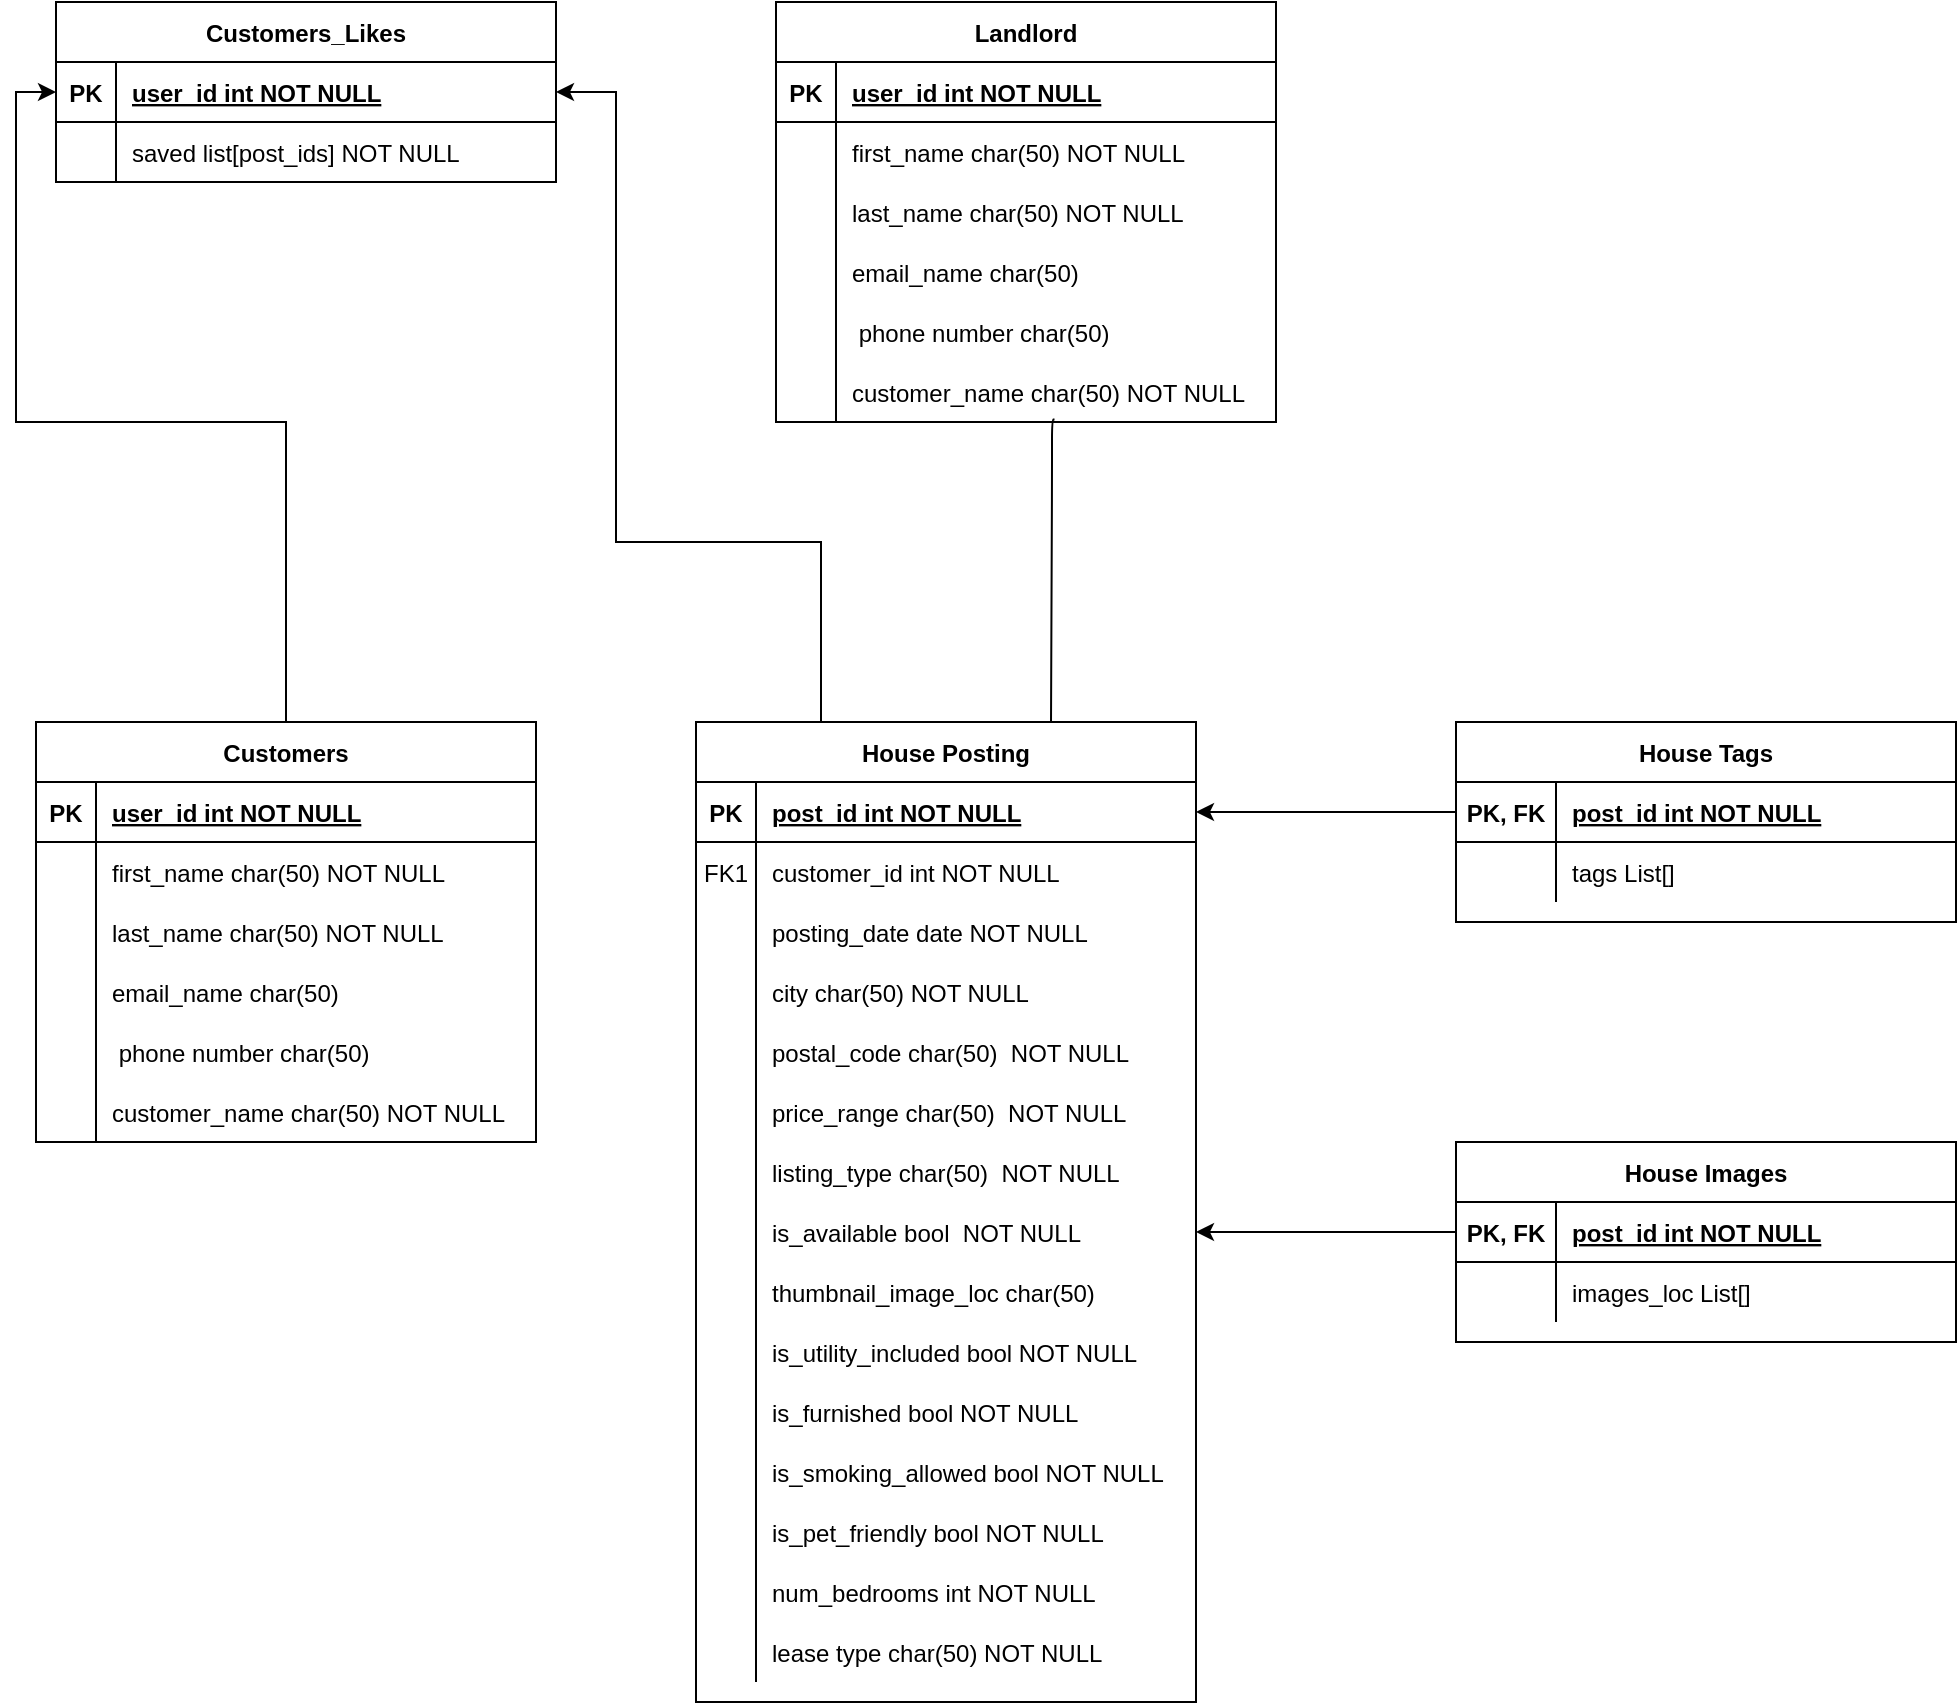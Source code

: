 <mxfile>
    <diagram name="Page-1" id="91Y762dhvRGXg6q_JU9T">
        <mxGraphModel dx="746" dy="1692" grid="1" gridSize="10" guides="1" tooltips="1" connect="1" arrows="1" fold="1" page="1" pageScale="1" pageWidth="850" pageHeight="1100" math="0" shadow="0">
            <root>
                <mxCell id="0"/>
                <mxCell id="1" parent="0"/>
                <mxCell id="30xt69puY0wJBFLztkAA-1" value="" style="endArrow=none;startArrow=none;endFill=0;startFill=0;exitX=0.557;exitY=0.96;exitDx=0;exitDy=0;exitPerimeter=0;entryX=0.71;entryY=0.003;entryDx=0;entryDy=0;entryPerimeter=0;edgeStyle=orthogonalEdgeStyle;" parent="1" source="30xt69puY0wJBFLztkAA-85" target="30xt69puY0wJBFLztkAA-3" edge="1">
                    <mxGeometry width="100" height="100" relative="1" as="geometry">
                        <mxPoint x="340" y="720" as="sourcePoint"/>
                        <mxPoint x="440" y="620" as="targetPoint"/>
                        <Array as="points">
                            <mxPoint x="628" y="-1"/>
                            <mxPoint x="628" y="60"/>
                        </Array>
                    </mxGeometry>
                </mxCell>
                <mxCell id="30xt69puY0wJBFLztkAA-2" style="edgeStyle=orthogonalEdgeStyle;rounded=0;orthogonalLoop=1;jettySize=auto;html=1;exitX=0.25;exitY=0;exitDx=0;exitDy=0;entryX=1;entryY=0.5;entryDx=0;entryDy=0;" parent="1" source="30xt69puY0wJBFLztkAA-3" target="30xt69puY0wJBFLztkAA-105" edge="1">
                    <mxGeometry relative="1" as="geometry">
                        <Array as="points">
                            <mxPoint x="513" y="30"/>
                            <mxPoint x="410" y="30"/>
                            <mxPoint x="410" y="-195"/>
                        </Array>
                    </mxGeometry>
                </mxCell>
                <mxCell id="30xt69puY0wJBFLztkAA-3" value="House Posting" style="shape=table;startSize=30;container=1;collapsible=1;childLayout=tableLayout;fixedRows=1;rowLines=0;fontStyle=1;align=center;resizeLast=1;" parent="1" vertex="1">
                    <mxGeometry x="450" y="120" width="250" height="490" as="geometry"/>
                </mxCell>
                <mxCell id="30xt69puY0wJBFLztkAA-4" value="" style="shape=partialRectangle;collapsible=0;dropTarget=0;pointerEvents=0;fillColor=none;points=[[0,0.5],[1,0.5]];portConstraint=eastwest;top=0;left=0;right=0;bottom=1;" parent="30xt69puY0wJBFLztkAA-3" vertex="1">
                    <mxGeometry y="30" width="250" height="30" as="geometry"/>
                </mxCell>
                <mxCell id="30xt69puY0wJBFLztkAA-5" value="PK" style="shape=partialRectangle;overflow=hidden;connectable=0;fillColor=none;top=0;left=0;bottom=0;right=0;fontStyle=1;" parent="30xt69puY0wJBFLztkAA-4" vertex="1">
                    <mxGeometry width="30" height="30" as="geometry">
                        <mxRectangle width="30" height="30" as="alternateBounds"/>
                    </mxGeometry>
                </mxCell>
                <mxCell id="30xt69puY0wJBFLztkAA-6" value="post_id int NOT NULL " style="shape=partialRectangle;overflow=hidden;connectable=0;fillColor=none;top=0;left=0;bottom=0;right=0;align=left;spacingLeft=6;fontStyle=5;" parent="30xt69puY0wJBFLztkAA-4" vertex="1">
                    <mxGeometry x="30" width="220" height="30" as="geometry">
                        <mxRectangle width="220" height="30" as="alternateBounds"/>
                    </mxGeometry>
                </mxCell>
                <mxCell id="30xt69puY0wJBFLztkAA-7" value="" style="shape=partialRectangle;collapsible=0;dropTarget=0;pointerEvents=0;fillColor=none;points=[[0,0.5],[1,0.5]];portConstraint=eastwest;top=0;left=0;right=0;bottom=0;" parent="30xt69puY0wJBFLztkAA-3" vertex="1">
                    <mxGeometry y="60" width="250" height="30" as="geometry"/>
                </mxCell>
                <mxCell id="30xt69puY0wJBFLztkAA-8" value="FK1" style="shape=partialRectangle;overflow=hidden;connectable=0;fillColor=none;top=0;left=0;bottom=0;right=0;" parent="30xt69puY0wJBFLztkAA-7" vertex="1">
                    <mxGeometry width="30" height="30" as="geometry">
                        <mxRectangle width="30" height="30" as="alternateBounds"/>
                    </mxGeometry>
                </mxCell>
                <mxCell id="30xt69puY0wJBFLztkAA-9" value="customer_id int NOT NULL" style="shape=partialRectangle;overflow=hidden;connectable=0;fillColor=none;top=0;left=0;bottom=0;right=0;align=left;spacingLeft=6;" parent="30xt69puY0wJBFLztkAA-7" vertex="1">
                    <mxGeometry x="30" width="220" height="30" as="geometry">
                        <mxRectangle width="220" height="30" as="alternateBounds"/>
                    </mxGeometry>
                </mxCell>
                <mxCell id="30xt69puY0wJBFLztkAA-10" value="" style="shape=partialRectangle;collapsible=0;dropTarget=0;pointerEvents=0;fillColor=none;points=[[0,0.5],[1,0.5]];portConstraint=eastwest;top=0;left=0;right=0;bottom=0;" parent="30xt69puY0wJBFLztkAA-3" vertex="1">
                    <mxGeometry y="90" width="250" height="30" as="geometry"/>
                </mxCell>
                <mxCell id="30xt69puY0wJBFLztkAA-11" value="" style="shape=partialRectangle;overflow=hidden;connectable=0;fillColor=none;top=0;left=0;bottom=0;right=0;" parent="30xt69puY0wJBFLztkAA-10" vertex="1">
                    <mxGeometry width="30" height="30" as="geometry">
                        <mxRectangle width="30" height="30" as="alternateBounds"/>
                    </mxGeometry>
                </mxCell>
                <mxCell id="30xt69puY0wJBFLztkAA-12" value="posting_date date NOT NULL" style="shape=partialRectangle;overflow=hidden;connectable=0;fillColor=none;top=0;left=0;bottom=0;right=0;align=left;spacingLeft=6;" parent="30xt69puY0wJBFLztkAA-10" vertex="1">
                    <mxGeometry x="30" width="220" height="30" as="geometry">
                        <mxRectangle width="220" height="30" as="alternateBounds"/>
                    </mxGeometry>
                </mxCell>
                <mxCell id="30xt69puY0wJBFLztkAA-13" value="" style="shape=partialRectangle;collapsible=0;dropTarget=0;pointerEvents=0;fillColor=none;points=[[0,0.5],[1,0.5]];portConstraint=eastwest;top=0;left=0;right=0;bottom=0;" parent="30xt69puY0wJBFLztkAA-3" vertex="1">
                    <mxGeometry y="120" width="250" height="30" as="geometry"/>
                </mxCell>
                <mxCell id="30xt69puY0wJBFLztkAA-14" value="" style="shape=partialRectangle;overflow=hidden;connectable=0;fillColor=none;top=0;left=0;bottom=0;right=0;" parent="30xt69puY0wJBFLztkAA-13" vertex="1">
                    <mxGeometry width="30" height="30" as="geometry">
                        <mxRectangle width="30" height="30" as="alternateBounds"/>
                    </mxGeometry>
                </mxCell>
                <mxCell id="30xt69puY0wJBFLztkAA-15" value="city char(50) NOT NULL" style="shape=partialRectangle;overflow=hidden;connectable=0;fillColor=none;top=0;left=0;bottom=0;right=0;align=left;spacingLeft=6;" parent="30xt69puY0wJBFLztkAA-13" vertex="1">
                    <mxGeometry x="30" width="220" height="30" as="geometry">
                        <mxRectangle width="220" height="30" as="alternateBounds"/>
                    </mxGeometry>
                </mxCell>
                <mxCell id="30xt69puY0wJBFLztkAA-16" value="" style="shape=partialRectangle;collapsible=0;dropTarget=0;pointerEvents=0;fillColor=none;points=[[0,0.5],[1,0.5]];portConstraint=eastwest;top=0;left=0;right=0;bottom=0;" parent="30xt69puY0wJBFLztkAA-3" vertex="1">
                    <mxGeometry y="150" width="250" height="30" as="geometry"/>
                </mxCell>
                <mxCell id="30xt69puY0wJBFLztkAA-17" value="" style="shape=partialRectangle;overflow=hidden;connectable=0;fillColor=none;top=0;left=0;bottom=0;right=0;" parent="30xt69puY0wJBFLztkAA-16" vertex="1">
                    <mxGeometry width="30" height="30" as="geometry">
                        <mxRectangle width="30" height="30" as="alternateBounds"/>
                    </mxGeometry>
                </mxCell>
                <mxCell id="30xt69puY0wJBFLztkAA-18" value="postal_code char(50)  NOT NULL" style="shape=partialRectangle;overflow=hidden;connectable=0;fillColor=none;top=0;left=0;bottom=0;right=0;align=left;spacingLeft=6;" parent="30xt69puY0wJBFLztkAA-16" vertex="1">
                    <mxGeometry x="30" width="220" height="30" as="geometry">
                        <mxRectangle width="220" height="30" as="alternateBounds"/>
                    </mxGeometry>
                </mxCell>
                <mxCell id="30xt69puY0wJBFLztkAA-19" value="" style="shape=partialRectangle;collapsible=0;dropTarget=0;pointerEvents=0;fillColor=none;points=[[0,0.5],[1,0.5]];portConstraint=eastwest;top=0;left=0;right=0;bottom=0;" parent="30xt69puY0wJBFLztkAA-3" vertex="1">
                    <mxGeometry y="180" width="250" height="30" as="geometry"/>
                </mxCell>
                <mxCell id="30xt69puY0wJBFLztkAA-20" value="" style="shape=partialRectangle;overflow=hidden;connectable=0;fillColor=none;top=0;left=0;bottom=0;right=0;" parent="30xt69puY0wJBFLztkAA-19" vertex="1">
                    <mxGeometry width="30" height="30" as="geometry">
                        <mxRectangle width="30" height="30" as="alternateBounds"/>
                    </mxGeometry>
                </mxCell>
                <mxCell id="30xt69puY0wJBFLztkAA-21" value="price_range char(50)  NOT NULL" style="shape=partialRectangle;overflow=hidden;connectable=0;fillColor=none;top=0;left=0;bottom=0;right=0;align=left;spacingLeft=6;" parent="30xt69puY0wJBFLztkAA-19" vertex="1">
                    <mxGeometry x="30" width="220" height="30" as="geometry">
                        <mxRectangle width="220" height="30" as="alternateBounds"/>
                    </mxGeometry>
                </mxCell>
                <mxCell id="30xt69puY0wJBFLztkAA-22" value="" style="shape=partialRectangle;collapsible=0;dropTarget=0;pointerEvents=0;fillColor=none;points=[[0,0.5],[1,0.5]];portConstraint=eastwest;top=0;left=0;right=0;bottom=0;" parent="30xt69puY0wJBFLztkAA-3" vertex="1">
                    <mxGeometry y="210" width="250" height="30" as="geometry"/>
                </mxCell>
                <mxCell id="30xt69puY0wJBFLztkAA-23" value="" style="shape=partialRectangle;overflow=hidden;connectable=0;fillColor=none;top=0;left=0;bottom=0;right=0;" parent="30xt69puY0wJBFLztkAA-22" vertex="1">
                    <mxGeometry width="30" height="30" as="geometry">
                        <mxRectangle width="30" height="30" as="alternateBounds"/>
                    </mxGeometry>
                </mxCell>
                <mxCell id="30xt69puY0wJBFLztkAA-24" value="listing_type char(50)  NOT NULL" style="shape=partialRectangle;overflow=hidden;connectable=0;fillColor=none;top=0;left=0;bottom=0;right=0;align=left;spacingLeft=6;" parent="30xt69puY0wJBFLztkAA-22" vertex="1">
                    <mxGeometry x="30" width="220" height="30" as="geometry">
                        <mxRectangle width="220" height="30" as="alternateBounds"/>
                    </mxGeometry>
                </mxCell>
                <mxCell id="30xt69puY0wJBFLztkAA-25" value="" style="shape=partialRectangle;collapsible=0;dropTarget=0;pointerEvents=0;fillColor=none;points=[[0,0.5],[1,0.5]];portConstraint=eastwest;top=0;left=0;right=0;bottom=0;" parent="30xt69puY0wJBFLztkAA-3" vertex="1">
                    <mxGeometry y="240" width="250" height="30" as="geometry"/>
                </mxCell>
                <mxCell id="30xt69puY0wJBFLztkAA-26" value="" style="shape=partialRectangle;overflow=hidden;connectable=0;fillColor=none;top=0;left=0;bottom=0;right=0;" parent="30xt69puY0wJBFLztkAA-25" vertex="1">
                    <mxGeometry width="30" height="30" as="geometry">
                        <mxRectangle width="30" height="30" as="alternateBounds"/>
                    </mxGeometry>
                </mxCell>
                <mxCell id="30xt69puY0wJBFLztkAA-27" value="is_available bool  NOT NULL" style="shape=partialRectangle;overflow=hidden;connectable=0;fillColor=none;top=0;left=0;bottom=0;right=0;align=left;spacingLeft=6;" parent="30xt69puY0wJBFLztkAA-25" vertex="1">
                    <mxGeometry x="30" width="220" height="30" as="geometry">
                        <mxRectangle width="220" height="30" as="alternateBounds"/>
                    </mxGeometry>
                </mxCell>
                <mxCell id="30xt69puY0wJBFLztkAA-28" value="" style="shape=partialRectangle;collapsible=0;dropTarget=0;pointerEvents=0;fillColor=none;points=[[0,0.5],[1,0.5]];portConstraint=eastwest;top=0;left=0;right=0;bottom=0;" parent="30xt69puY0wJBFLztkAA-3" vertex="1">
                    <mxGeometry y="270" width="250" height="30" as="geometry"/>
                </mxCell>
                <mxCell id="30xt69puY0wJBFLztkAA-29" value="" style="shape=partialRectangle;overflow=hidden;connectable=0;fillColor=none;top=0;left=0;bottom=0;right=0;" parent="30xt69puY0wJBFLztkAA-28" vertex="1">
                    <mxGeometry width="30" height="30" as="geometry">
                        <mxRectangle width="30" height="30" as="alternateBounds"/>
                    </mxGeometry>
                </mxCell>
                <mxCell id="30xt69puY0wJBFLztkAA-30" value="thumbnail_image_loc char(50) " style="shape=partialRectangle;overflow=hidden;connectable=0;fillColor=none;top=0;left=0;bottom=0;right=0;align=left;spacingLeft=6;" parent="30xt69puY0wJBFLztkAA-28" vertex="1">
                    <mxGeometry x="30" width="220" height="30" as="geometry">
                        <mxRectangle width="220" height="30" as="alternateBounds"/>
                    </mxGeometry>
                </mxCell>
                <mxCell id="30xt69puY0wJBFLztkAA-31" value="" style="shape=partialRectangle;collapsible=0;dropTarget=0;pointerEvents=0;fillColor=none;points=[[0,0.5],[1,0.5]];portConstraint=eastwest;top=0;left=0;right=0;bottom=0;" parent="30xt69puY0wJBFLztkAA-3" vertex="1">
                    <mxGeometry y="300" width="250" height="30" as="geometry"/>
                </mxCell>
                <mxCell id="30xt69puY0wJBFLztkAA-32" value="" style="shape=partialRectangle;overflow=hidden;connectable=0;fillColor=none;top=0;left=0;bottom=0;right=0;" parent="30xt69puY0wJBFLztkAA-31" vertex="1">
                    <mxGeometry width="30" height="30" as="geometry">
                        <mxRectangle width="30" height="30" as="alternateBounds"/>
                    </mxGeometry>
                </mxCell>
                <mxCell id="30xt69puY0wJBFLztkAA-33" value="is_utility_included bool NOT NULL" style="shape=partialRectangle;overflow=hidden;connectable=0;fillColor=none;top=0;left=0;bottom=0;right=0;align=left;spacingLeft=6;" parent="30xt69puY0wJBFLztkAA-31" vertex="1">
                    <mxGeometry x="30" width="220" height="30" as="geometry">
                        <mxRectangle width="220" height="30" as="alternateBounds"/>
                    </mxGeometry>
                </mxCell>
                <mxCell id="30xt69puY0wJBFLztkAA-34" value="" style="shape=partialRectangle;collapsible=0;dropTarget=0;pointerEvents=0;fillColor=none;points=[[0,0.5],[1,0.5]];portConstraint=eastwest;top=0;left=0;right=0;bottom=0;" parent="30xt69puY0wJBFLztkAA-3" vertex="1">
                    <mxGeometry y="330" width="250" height="30" as="geometry"/>
                </mxCell>
                <mxCell id="30xt69puY0wJBFLztkAA-35" value="" style="shape=partialRectangle;overflow=hidden;connectable=0;fillColor=none;top=0;left=0;bottom=0;right=0;" parent="30xt69puY0wJBFLztkAA-34" vertex="1">
                    <mxGeometry width="30" height="30" as="geometry">
                        <mxRectangle width="30" height="30" as="alternateBounds"/>
                    </mxGeometry>
                </mxCell>
                <mxCell id="30xt69puY0wJBFLztkAA-36" value="is_furnished bool NOT NULL" style="shape=partialRectangle;overflow=hidden;connectable=0;fillColor=none;top=0;left=0;bottom=0;right=0;align=left;spacingLeft=6;" parent="30xt69puY0wJBFLztkAA-34" vertex="1">
                    <mxGeometry x="30" width="220" height="30" as="geometry">
                        <mxRectangle width="220" height="30" as="alternateBounds"/>
                    </mxGeometry>
                </mxCell>
                <mxCell id="30xt69puY0wJBFLztkAA-37" value="" style="shape=partialRectangle;collapsible=0;dropTarget=0;pointerEvents=0;fillColor=none;points=[[0,0.5],[1,0.5]];portConstraint=eastwest;top=0;left=0;right=0;bottom=0;" parent="30xt69puY0wJBFLztkAA-3" vertex="1">
                    <mxGeometry y="360" width="250" height="30" as="geometry"/>
                </mxCell>
                <mxCell id="30xt69puY0wJBFLztkAA-38" value="" style="shape=partialRectangle;overflow=hidden;connectable=0;fillColor=none;top=0;left=0;bottom=0;right=0;" parent="30xt69puY0wJBFLztkAA-37" vertex="1">
                    <mxGeometry width="30" height="30" as="geometry">
                        <mxRectangle width="30" height="30" as="alternateBounds"/>
                    </mxGeometry>
                </mxCell>
                <mxCell id="30xt69puY0wJBFLztkAA-39" value="is_smoking_allowed bool NOT NULL" style="shape=partialRectangle;overflow=hidden;connectable=0;fillColor=none;top=0;left=0;bottom=0;right=0;align=left;spacingLeft=6;" parent="30xt69puY0wJBFLztkAA-37" vertex="1">
                    <mxGeometry x="30" width="220" height="30" as="geometry">
                        <mxRectangle width="220" height="30" as="alternateBounds"/>
                    </mxGeometry>
                </mxCell>
                <mxCell id="30xt69puY0wJBFLztkAA-40" value="" style="shape=partialRectangle;collapsible=0;dropTarget=0;pointerEvents=0;fillColor=none;points=[[0,0.5],[1,0.5]];portConstraint=eastwest;top=0;left=0;right=0;bottom=0;" parent="30xt69puY0wJBFLztkAA-3" vertex="1">
                    <mxGeometry y="390" width="250" height="30" as="geometry"/>
                </mxCell>
                <mxCell id="30xt69puY0wJBFLztkAA-41" value="" style="shape=partialRectangle;overflow=hidden;connectable=0;fillColor=none;top=0;left=0;bottom=0;right=0;" parent="30xt69puY0wJBFLztkAA-40" vertex="1">
                    <mxGeometry width="30" height="30" as="geometry">
                        <mxRectangle width="30" height="30" as="alternateBounds"/>
                    </mxGeometry>
                </mxCell>
                <mxCell id="30xt69puY0wJBFLztkAA-42" value="is_pet_friendly bool NOT NULL" style="shape=partialRectangle;overflow=hidden;connectable=0;fillColor=none;top=0;left=0;bottom=0;right=0;align=left;spacingLeft=6;" parent="30xt69puY0wJBFLztkAA-40" vertex="1">
                    <mxGeometry x="30" width="220" height="30" as="geometry">
                        <mxRectangle width="220" height="30" as="alternateBounds"/>
                    </mxGeometry>
                </mxCell>
                <mxCell id="30xt69puY0wJBFLztkAA-43" value="" style="shape=partialRectangle;collapsible=0;dropTarget=0;pointerEvents=0;fillColor=none;points=[[0,0.5],[1,0.5]];portConstraint=eastwest;top=0;left=0;right=0;bottom=0;" parent="30xt69puY0wJBFLztkAA-3" vertex="1">
                    <mxGeometry y="420" width="250" height="30" as="geometry"/>
                </mxCell>
                <mxCell id="30xt69puY0wJBFLztkAA-44" value="" style="shape=partialRectangle;overflow=hidden;connectable=0;fillColor=none;top=0;left=0;bottom=0;right=0;" parent="30xt69puY0wJBFLztkAA-43" vertex="1">
                    <mxGeometry width="30" height="30" as="geometry">
                        <mxRectangle width="30" height="30" as="alternateBounds"/>
                    </mxGeometry>
                </mxCell>
                <mxCell id="30xt69puY0wJBFLztkAA-45" value="num_bedrooms int NOT NULL" style="shape=partialRectangle;overflow=hidden;connectable=0;fillColor=none;top=0;left=0;bottom=0;right=0;align=left;spacingLeft=6;" parent="30xt69puY0wJBFLztkAA-43" vertex="1">
                    <mxGeometry x="30" width="220" height="30" as="geometry">
                        <mxRectangle width="220" height="30" as="alternateBounds"/>
                    </mxGeometry>
                </mxCell>
                <mxCell id="30xt69puY0wJBFLztkAA-46" value="" style="shape=partialRectangle;collapsible=0;dropTarget=0;pointerEvents=0;fillColor=none;points=[[0,0.5],[1,0.5]];portConstraint=eastwest;top=0;left=0;right=0;bottom=0;" parent="30xt69puY0wJBFLztkAA-3" vertex="1">
                    <mxGeometry y="450" width="250" height="30" as="geometry"/>
                </mxCell>
                <mxCell id="30xt69puY0wJBFLztkAA-47" value="" style="shape=partialRectangle;overflow=hidden;connectable=0;fillColor=none;top=0;left=0;bottom=0;right=0;" parent="30xt69puY0wJBFLztkAA-46" vertex="1">
                    <mxGeometry width="30" height="30" as="geometry">
                        <mxRectangle width="30" height="30" as="alternateBounds"/>
                    </mxGeometry>
                </mxCell>
                <mxCell id="30xt69puY0wJBFLztkAA-48" value="lease type char(50) NOT NULL" style="shape=partialRectangle;overflow=hidden;connectable=0;fillColor=none;top=0;left=0;bottom=0;right=0;align=left;spacingLeft=6;" parent="30xt69puY0wJBFLztkAA-46" vertex="1">
                    <mxGeometry x="30" width="220" height="30" as="geometry">
                        <mxRectangle width="220" height="30" as="alternateBounds"/>
                    </mxGeometry>
                </mxCell>
                <mxCell id="30xt69puY0wJBFLztkAA-49" style="edgeStyle=orthogonalEdgeStyle;rounded=0;orthogonalLoop=1;jettySize=auto;html=1;exitX=0.5;exitY=0;exitDx=0;exitDy=0;entryX=0;entryY=0.5;entryDx=0;entryDy=0;" parent="1" source="30xt69puY0wJBFLztkAA-50" target="30xt69puY0wJBFLztkAA-105" edge="1">
                    <mxGeometry relative="1" as="geometry"/>
                </mxCell>
                <mxCell id="30xt69puY0wJBFLztkAA-50" value="Customers" style="shape=table;startSize=30;container=1;collapsible=1;childLayout=tableLayout;fixedRows=1;rowLines=0;fontStyle=1;align=center;resizeLast=1;" parent="1" vertex="1">
                    <mxGeometry x="120" y="120" width="250" height="210" as="geometry"/>
                </mxCell>
                <mxCell id="30xt69puY0wJBFLztkAA-51" value="" style="shape=partialRectangle;collapsible=0;dropTarget=0;pointerEvents=0;fillColor=none;points=[[0,0.5],[1,0.5]];portConstraint=eastwest;top=0;left=0;right=0;bottom=1;" parent="30xt69puY0wJBFLztkAA-50" vertex="1">
                    <mxGeometry y="30" width="250" height="30" as="geometry"/>
                </mxCell>
                <mxCell id="30xt69puY0wJBFLztkAA-52" value="PK" style="shape=partialRectangle;overflow=hidden;connectable=0;fillColor=none;top=0;left=0;bottom=0;right=0;fontStyle=1;" parent="30xt69puY0wJBFLztkAA-51" vertex="1">
                    <mxGeometry width="30" height="30" as="geometry">
                        <mxRectangle width="30" height="30" as="alternateBounds"/>
                    </mxGeometry>
                </mxCell>
                <mxCell id="30xt69puY0wJBFLztkAA-53" value="user_id int NOT NULL " style="shape=partialRectangle;overflow=hidden;connectable=0;fillColor=none;top=0;left=0;bottom=0;right=0;align=left;spacingLeft=6;fontStyle=5;" parent="30xt69puY0wJBFLztkAA-51" vertex="1">
                    <mxGeometry x="30" width="220" height="30" as="geometry">
                        <mxRectangle width="220" height="30" as="alternateBounds"/>
                    </mxGeometry>
                </mxCell>
                <mxCell id="30xt69puY0wJBFLztkAA-54" value="" style="shape=partialRectangle;collapsible=0;dropTarget=0;pointerEvents=0;fillColor=none;points=[[0,0.5],[1,0.5]];portConstraint=eastwest;top=0;left=0;right=0;bottom=0;" parent="30xt69puY0wJBFLztkAA-50" vertex="1">
                    <mxGeometry y="60" width="250" height="30" as="geometry"/>
                </mxCell>
                <mxCell id="30xt69puY0wJBFLztkAA-55" value="" style="shape=partialRectangle;overflow=hidden;connectable=0;fillColor=none;top=0;left=0;bottom=0;right=0;" parent="30xt69puY0wJBFLztkAA-54" vertex="1">
                    <mxGeometry width="30" height="30" as="geometry">
                        <mxRectangle width="30" height="30" as="alternateBounds"/>
                    </mxGeometry>
                </mxCell>
                <mxCell id="30xt69puY0wJBFLztkAA-56" value="first_name char(50) NOT NULL" style="shape=partialRectangle;overflow=hidden;connectable=0;fillColor=none;top=0;left=0;bottom=0;right=0;align=left;spacingLeft=6;" parent="30xt69puY0wJBFLztkAA-54" vertex="1">
                    <mxGeometry x="30" width="220" height="30" as="geometry">
                        <mxRectangle width="220" height="30" as="alternateBounds"/>
                    </mxGeometry>
                </mxCell>
                <mxCell id="30xt69puY0wJBFLztkAA-57" value="" style="shape=partialRectangle;collapsible=0;dropTarget=0;pointerEvents=0;fillColor=none;points=[[0,0.5],[1,0.5]];portConstraint=eastwest;top=0;left=0;right=0;bottom=0;" parent="30xt69puY0wJBFLztkAA-50" vertex="1">
                    <mxGeometry y="90" width="250" height="30" as="geometry"/>
                </mxCell>
                <mxCell id="30xt69puY0wJBFLztkAA-58" value="" style="shape=partialRectangle;overflow=hidden;connectable=0;fillColor=none;top=0;left=0;bottom=0;right=0;" parent="30xt69puY0wJBFLztkAA-57" vertex="1">
                    <mxGeometry width="30" height="30" as="geometry">
                        <mxRectangle width="30" height="30" as="alternateBounds"/>
                    </mxGeometry>
                </mxCell>
                <mxCell id="30xt69puY0wJBFLztkAA-59" value="last_name char(50) NOT NULL" style="shape=partialRectangle;overflow=hidden;connectable=0;fillColor=none;top=0;left=0;bottom=0;right=0;align=left;spacingLeft=6;" parent="30xt69puY0wJBFLztkAA-57" vertex="1">
                    <mxGeometry x="30" width="220" height="30" as="geometry">
                        <mxRectangle width="220" height="30" as="alternateBounds"/>
                    </mxGeometry>
                </mxCell>
                <mxCell id="30xt69puY0wJBFLztkAA-60" value="" style="shape=partialRectangle;collapsible=0;dropTarget=0;pointerEvents=0;fillColor=none;points=[[0,0.5],[1,0.5]];portConstraint=eastwest;top=0;left=0;right=0;bottom=0;" parent="30xt69puY0wJBFLztkAA-50" vertex="1">
                    <mxGeometry y="120" width="250" height="30" as="geometry"/>
                </mxCell>
                <mxCell id="30xt69puY0wJBFLztkAA-61" value="" style="shape=partialRectangle;overflow=hidden;connectable=0;fillColor=none;top=0;left=0;bottom=0;right=0;" parent="30xt69puY0wJBFLztkAA-60" vertex="1">
                    <mxGeometry width="30" height="30" as="geometry">
                        <mxRectangle width="30" height="30" as="alternateBounds"/>
                    </mxGeometry>
                </mxCell>
                <mxCell id="30xt69puY0wJBFLztkAA-62" value="email_name char(50) " style="shape=partialRectangle;overflow=hidden;connectable=0;fillColor=none;top=0;left=0;bottom=0;right=0;align=left;spacingLeft=6;" parent="30xt69puY0wJBFLztkAA-60" vertex="1">
                    <mxGeometry x="30" width="220" height="30" as="geometry">
                        <mxRectangle width="220" height="30" as="alternateBounds"/>
                    </mxGeometry>
                </mxCell>
                <mxCell id="30xt69puY0wJBFLztkAA-63" value="" style="shape=partialRectangle;collapsible=0;dropTarget=0;pointerEvents=0;fillColor=none;points=[[0,0.5],[1,0.5]];portConstraint=eastwest;top=0;left=0;right=0;bottom=0;" parent="30xt69puY0wJBFLztkAA-50" vertex="1">
                    <mxGeometry y="150" width="250" height="30" as="geometry"/>
                </mxCell>
                <mxCell id="30xt69puY0wJBFLztkAA-64" value="" style="shape=partialRectangle;overflow=hidden;connectable=0;fillColor=none;top=0;left=0;bottom=0;right=0;" parent="30xt69puY0wJBFLztkAA-63" vertex="1">
                    <mxGeometry width="30" height="30" as="geometry">
                        <mxRectangle width="30" height="30" as="alternateBounds"/>
                    </mxGeometry>
                </mxCell>
                <mxCell id="30xt69puY0wJBFLztkAA-65" value=" phone number char(50) " style="shape=partialRectangle;overflow=hidden;connectable=0;fillColor=none;top=0;left=0;bottom=0;right=0;align=left;spacingLeft=6;" parent="30xt69puY0wJBFLztkAA-63" vertex="1">
                    <mxGeometry x="30" width="220" height="30" as="geometry">
                        <mxRectangle width="220" height="30" as="alternateBounds"/>
                    </mxGeometry>
                </mxCell>
                <mxCell id="30xt69puY0wJBFLztkAA-66" value="" style="shape=partialRectangle;collapsible=0;dropTarget=0;pointerEvents=0;fillColor=none;points=[[0,0.5],[1,0.5]];portConstraint=eastwest;top=0;left=0;right=0;bottom=0;" parent="30xt69puY0wJBFLztkAA-50" vertex="1">
                    <mxGeometry y="180" width="250" height="30" as="geometry"/>
                </mxCell>
                <mxCell id="30xt69puY0wJBFLztkAA-67" value="" style="shape=partialRectangle;overflow=hidden;connectable=0;fillColor=none;top=0;left=0;bottom=0;right=0;" parent="30xt69puY0wJBFLztkAA-66" vertex="1">
                    <mxGeometry width="30" height="30" as="geometry">
                        <mxRectangle width="30" height="30" as="alternateBounds"/>
                    </mxGeometry>
                </mxCell>
                <mxCell id="30xt69puY0wJBFLztkAA-68" value="customer_name char(50) NOT NULL" style="shape=partialRectangle;overflow=hidden;connectable=0;fillColor=none;top=0;left=0;bottom=0;right=0;align=left;spacingLeft=6;" parent="30xt69puY0wJBFLztkAA-66" vertex="1">
                    <mxGeometry x="30" width="220" height="30" as="geometry">
                        <mxRectangle width="220" height="30" as="alternateBounds"/>
                    </mxGeometry>
                </mxCell>
                <mxCell id="30xt69puY0wJBFLztkAA-69" value="Landlord" style="shape=table;startSize=30;container=1;collapsible=1;childLayout=tableLayout;fixedRows=1;rowLines=0;fontStyle=1;align=center;resizeLast=1;" parent="1" vertex="1">
                    <mxGeometry x="490" y="-240" width="250" height="210" as="geometry"/>
                </mxCell>
                <mxCell id="30xt69puY0wJBFLztkAA-70" value="" style="shape=partialRectangle;collapsible=0;dropTarget=0;pointerEvents=0;fillColor=none;points=[[0,0.5],[1,0.5]];portConstraint=eastwest;top=0;left=0;right=0;bottom=1;" parent="30xt69puY0wJBFLztkAA-69" vertex="1">
                    <mxGeometry y="30" width="250" height="30" as="geometry"/>
                </mxCell>
                <mxCell id="30xt69puY0wJBFLztkAA-71" value="PK" style="shape=partialRectangle;overflow=hidden;connectable=0;fillColor=none;top=0;left=0;bottom=0;right=0;fontStyle=1;" parent="30xt69puY0wJBFLztkAA-70" vertex="1">
                    <mxGeometry width="30" height="30" as="geometry">
                        <mxRectangle width="30" height="30" as="alternateBounds"/>
                    </mxGeometry>
                </mxCell>
                <mxCell id="30xt69puY0wJBFLztkAA-72" value="user_id int NOT NULL " style="shape=partialRectangle;overflow=hidden;connectable=0;fillColor=none;top=0;left=0;bottom=0;right=0;align=left;spacingLeft=6;fontStyle=5;" parent="30xt69puY0wJBFLztkAA-70" vertex="1">
                    <mxGeometry x="30" width="220" height="30" as="geometry">
                        <mxRectangle width="220" height="30" as="alternateBounds"/>
                    </mxGeometry>
                </mxCell>
                <mxCell id="30xt69puY0wJBFLztkAA-73" value="" style="shape=partialRectangle;collapsible=0;dropTarget=0;pointerEvents=0;fillColor=none;points=[[0,0.5],[1,0.5]];portConstraint=eastwest;top=0;left=0;right=0;bottom=0;" parent="30xt69puY0wJBFLztkAA-69" vertex="1">
                    <mxGeometry y="60" width="250" height="30" as="geometry"/>
                </mxCell>
                <mxCell id="30xt69puY0wJBFLztkAA-74" value="" style="shape=partialRectangle;overflow=hidden;connectable=0;fillColor=none;top=0;left=0;bottom=0;right=0;" parent="30xt69puY0wJBFLztkAA-73" vertex="1">
                    <mxGeometry width="30" height="30" as="geometry">
                        <mxRectangle width="30" height="30" as="alternateBounds"/>
                    </mxGeometry>
                </mxCell>
                <mxCell id="30xt69puY0wJBFLztkAA-75" value="first_name char(50) NOT NULL" style="shape=partialRectangle;overflow=hidden;connectable=0;fillColor=none;top=0;left=0;bottom=0;right=0;align=left;spacingLeft=6;" parent="30xt69puY0wJBFLztkAA-73" vertex="1">
                    <mxGeometry x="30" width="220" height="30" as="geometry">
                        <mxRectangle width="220" height="30" as="alternateBounds"/>
                    </mxGeometry>
                </mxCell>
                <mxCell id="30xt69puY0wJBFLztkAA-76" value="" style="shape=partialRectangle;collapsible=0;dropTarget=0;pointerEvents=0;fillColor=none;points=[[0,0.5],[1,0.5]];portConstraint=eastwest;top=0;left=0;right=0;bottom=0;" parent="30xt69puY0wJBFLztkAA-69" vertex="1">
                    <mxGeometry y="90" width="250" height="30" as="geometry"/>
                </mxCell>
                <mxCell id="30xt69puY0wJBFLztkAA-77" value="" style="shape=partialRectangle;overflow=hidden;connectable=0;fillColor=none;top=0;left=0;bottom=0;right=0;" parent="30xt69puY0wJBFLztkAA-76" vertex="1">
                    <mxGeometry width="30" height="30" as="geometry">
                        <mxRectangle width="30" height="30" as="alternateBounds"/>
                    </mxGeometry>
                </mxCell>
                <mxCell id="30xt69puY0wJBFLztkAA-78" value="last_name char(50) NOT NULL" style="shape=partialRectangle;overflow=hidden;connectable=0;fillColor=none;top=0;left=0;bottom=0;right=0;align=left;spacingLeft=6;" parent="30xt69puY0wJBFLztkAA-76" vertex="1">
                    <mxGeometry x="30" width="220" height="30" as="geometry">
                        <mxRectangle width="220" height="30" as="alternateBounds"/>
                    </mxGeometry>
                </mxCell>
                <mxCell id="30xt69puY0wJBFLztkAA-79" value="" style="shape=partialRectangle;collapsible=0;dropTarget=0;pointerEvents=0;fillColor=none;points=[[0,0.5],[1,0.5]];portConstraint=eastwest;top=0;left=0;right=0;bottom=0;" parent="30xt69puY0wJBFLztkAA-69" vertex="1">
                    <mxGeometry y="120" width="250" height="30" as="geometry"/>
                </mxCell>
                <mxCell id="30xt69puY0wJBFLztkAA-80" value="" style="shape=partialRectangle;overflow=hidden;connectable=0;fillColor=none;top=0;left=0;bottom=0;right=0;" parent="30xt69puY0wJBFLztkAA-79" vertex="1">
                    <mxGeometry width="30" height="30" as="geometry">
                        <mxRectangle width="30" height="30" as="alternateBounds"/>
                    </mxGeometry>
                </mxCell>
                <mxCell id="30xt69puY0wJBFLztkAA-81" value="email_name char(50) " style="shape=partialRectangle;overflow=hidden;connectable=0;fillColor=none;top=0;left=0;bottom=0;right=0;align=left;spacingLeft=6;" parent="30xt69puY0wJBFLztkAA-79" vertex="1">
                    <mxGeometry x="30" width="220" height="30" as="geometry">
                        <mxRectangle width="220" height="30" as="alternateBounds"/>
                    </mxGeometry>
                </mxCell>
                <mxCell id="30xt69puY0wJBFLztkAA-82" value="" style="shape=partialRectangle;collapsible=0;dropTarget=0;pointerEvents=0;fillColor=none;points=[[0,0.5],[1,0.5]];portConstraint=eastwest;top=0;left=0;right=0;bottom=0;" parent="30xt69puY0wJBFLztkAA-69" vertex="1">
                    <mxGeometry y="150" width="250" height="30" as="geometry"/>
                </mxCell>
                <mxCell id="30xt69puY0wJBFLztkAA-83" value="" style="shape=partialRectangle;overflow=hidden;connectable=0;fillColor=none;top=0;left=0;bottom=0;right=0;" parent="30xt69puY0wJBFLztkAA-82" vertex="1">
                    <mxGeometry width="30" height="30" as="geometry">
                        <mxRectangle width="30" height="30" as="alternateBounds"/>
                    </mxGeometry>
                </mxCell>
                <mxCell id="30xt69puY0wJBFLztkAA-84" value=" phone number char(50) " style="shape=partialRectangle;overflow=hidden;connectable=0;fillColor=none;top=0;left=0;bottom=0;right=0;align=left;spacingLeft=6;" parent="30xt69puY0wJBFLztkAA-82" vertex="1">
                    <mxGeometry x="30" width="220" height="30" as="geometry">
                        <mxRectangle width="220" height="30" as="alternateBounds"/>
                    </mxGeometry>
                </mxCell>
                <mxCell id="30xt69puY0wJBFLztkAA-85" value="" style="shape=partialRectangle;collapsible=0;dropTarget=0;pointerEvents=0;fillColor=none;points=[[0,0.5],[1,0.5]];portConstraint=eastwest;top=0;left=0;right=0;bottom=0;" parent="30xt69puY0wJBFLztkAA-69" vertex="1">
                    <mxGeometry y="180" width="250" height="30" as="geometry"/>
                </mxCell>
                <mxCell id="30xt69puY0wJBFLztkAA-86" value="" style="shape=partialRectangle;overflow=hidden;connectable=0;fillColor=none;top=0;left=0;bottom=0;right=0;" parent="30xt69puY0wJBFLztkAA-85" vertex="1">
                    <mxGeometry width="30" height="30" as="geometry">
                        <mxRectangle width="30" height="30" as="alternateBounds"/>
                    </mxGeometry>
                </mxCell>
                <mxCell id="30xt69puY0wJBFLztkAA-87" value="customer_name char(50) NOT NULL" style="shape=partialRectangle;overflow=hidden;connectable=0;fillColor=none;top=0;left=0;bottom=0;right=0;align=left;spacingLeft=6;" parent="30xt69puY0wJBFLztkAA-85" vertex="1">
                    <mxGeometry x="30" width="220" height="30" as="geometry">
                        <mxRectangle width="220" height="30" as="alternateBounds"/>
                    </mxGeometry>
                </mxCell>
                <mxCell id="30xt69puY0wJBFLztkAA-88" value="House Tags" style="shape=table;startSize=30;container=1;collapsible=1;childLayout=tableLayout;fixedRows=1;rowLines=0;fontStyle=1;align=center;resizeLast=1;" parent="1" vertex="1">
                    <mxGeometry x="830" y="120" width="250" height="100" as="geometry"/>
                </mxCell>
                <mxCell id="30xt69puY0wJBFLztkAA-89" value="" style="shape=partialRectangle;collapsible=0;dropTarget=0;pointerEvents=0;fillColor=none;points=[[0,0.5],[1,0.5]];portConstraint=eastwest;top=0;left=0;right=0;bottom=1;" parent="30xt69puY0wJBFLztkAA-88" vertex="1">
                    <mxGeometry y="30" width="250" height="30" as="geometry"/>
                </mxCell>
                <mxCell id="30xt69puY0wJBFLztkAA-90" value="PK, FK" style="shape=partialRectangle;overflow=hidden;connectable=0;fillColor=none;top=0;left=0;bottom=0;right=0;fontStyle=1;" parent="30xt69puY0wJBFLztkAA-89" vertex="1">
                    <mxGeometry width="50" height="30" as="geometry">
                        <mxRectangle width="50" height="30" as="alternateBounds"/>
                    </mxGeometry>
                </mxCell>
                <mxCell id="30xt69puY0wJBFLztkAA-91" value="post_id int NOT NULL " style="shape=partialRectangle;overflow=hidden;connectable=0;fillColor=none;top=0;left=0;bottom=0;right=0;align=left;spacingLeft=6;fontStyle=5;" parent="30xt69puY0wJBFLztkAA-89" vertex="1">
                    <mxGeometry x="50" width="200" height="30" as="geometry">
                        <mxRectangle width="200" height="30" as="alternateBounds"/>
                    </mxGeometry>
                </mxCell>
                <mxCell id="30xt69puY0wJBFLztkAA-92" value="" style="shape=partialRectangle;collapsible=0;dropTarget=0;pointerEvents=0;fillColor=none;points=[[0,0.5],[1,0.5]];portConstraint=eastwest;top=0;left=0;right=0;bottom=0;" parent="30xt69puY0wJBFLztkAA-88" vertex="1">
                    <mxGeometry y="60" width="250" height="30" as="geometry"/>
                </mxCell>
                <mxCell id="30xt69puY0wJBFLztkAA-93" value="" style="shape=partialRectangle;overflow=hidden;connectable=0;fillColor=none;top=0;left=0;bottom=0;right=0;" parent="30xt69puY0wJBFLztkAA-92" vertex="1">
                    <mxGeometry width="50" height="30" as="geometry">
                        <mxRectangle width="50" height="30" as="alternateBounds"/>
                    </mxGeometry>
                </mxCell>
                <mxCell id="30xt69puY0wJBFLztkAA-94" value="tags List[] " style="shape=partialRectangle;overflow=hidden;connectable=0;fillColor=none;top=0;left=0;bottom=0;right=0;align=left;spacingLeft=6;" parent="30xt69puY0wJBFLztkAA-92" vertex="1">
                    <mxGeometry x="50" width="200" height="30" as="geometry">
                        <mxRectangle width="200" height="30" as="alternateBounds"/>
                    </mxGeometry>
                </mxCell>
                <mxCell id="30xt69puY0wJBFLztkAA-95" value="House Images" style="shape=table;startSize=30;container=1;collapsible=1;childLayout=tableLayout;fixedRows=1;rowLines=0;fontStyle=1;align=center;resizeLast=1;" parent="1" vertex="1">
                    <mxGeometry x="830" y="330" width="250" height="100" as="geometry"/>
                </mxCell>
                <mxCell id="30xt69puY0wJBFLztkAA-96" value="" style="shape=partialRectangle;collapsible=0;dropTarget=0;pointerEvents=0;fillColor=none;points=[[0,0.5],[1,0.5]];portConstraint=eastwest;top=0;left=0;right=0;bottom=1;" parent="30xt69puY0wJBFLztkAA-95" vertex="1">
                    <mxGeometry y="30" width="250" height="30" as="geometry"/>
                </mxCell>
                <mxCell id="30xt69puY0wJBFLztkAA-97" value="PK, FK" style="shape=partialRectangle;overflow=hidden;connectable=0;fillColor=none;top=0;left=0;bottom=0;right=0;fontStyle=1;" parent="30xt69puY0wJBFLztkAA-96" vertex="1">
                    <mxGeometry width="50" height="30" as="geometry">
                        <mxRectangle width="50" height="30" as="alternateBounds"/>
                    </mxGeometry>
                </mxCell>
                <mxCell id="30xt69puY0wJBFLztkAA-98" value="post_id int NOT NULL " style="shape=partialRectangle;overflow=hidden;connectable=0;fillColor=none;top=0;left=0;bottom=0;right=0;align=left;spacingLeft=6;fontStyle=5;" parent="30xt69puY0wJBFLztkAA-96" vertex="1">
                    <mxGeometry x="50" width="200" height="30" as="geometry">
                        <mxRectangle width="200" height="30" as="alternateBounds"/>
                    </mxGeometry>
                </mxCell>
                <mxCell id="30xt69puY0wJBFLztkAA-99" value="" style="shape=partialRectangle;collapsible=0;dropTarget=0;pointerEvents=0;fillColor=none;points=[[0,0.5],[1,0.5]];portConstraint=eastwest;top=0;left=0;right=0;bottom=0;" parent="30xt69puY0wJBFLztkAA-95" vertex="1">
                    <mxGeometry y="60" width="250" height="30" as="geometry"/>
                </mxCell>
                <mxCell id="30xt69puY0wJBFLztkAA-100" value="" style="shape=partialRectangle;overflow=hidden;connectable=0;fillColor=none;top=0;left=0;bottom=0;right=0;" parent="30xt69puY0wJBFLztkAA-99" vertex="1">
                    <mxGeometry width="50" height="30" as="geometry">
                        <mxRectangle width="50" height="30" as="alternateBounds"/>
                    </mxGeometry>
                </mxCell>
                <mxCell id="30xt69puY0wJBFLztkAA-101" value="images_loc List[] " style="shape=partialRectangle;overflow=hidden;connectable=0;fillColor=none;top=0;left=0;bottom=0;right=0;align=left;spacingLeft=6;" parent="30xt69puY0wJBFLztkAA-99" vertex="1">
                    <mxGeometry x="50" width="200" height="30" as="geometry">
                        <mxRectangle width="200" height="30" as="alternateBounds"/>
                    </mxGeometry>
                </mxCell>
                <mxCell id="30xt69puY0wJBFLztkAA-102" style="edgeStyle=orthogonalEdgeStyle;rounded=0;orthogonalLoop=1;jettySize=auto;html=1;exitX=0;exitY=0.5;exitDx=0;exitDy=0;entryX=1;entryY=0.5;entryDx=0;entryDy=0;" parent="1" source="30xt69puY0wJBFLztkAA-96" target="30xt69puY0wJBFLztkAA-25" edge="1">
                    <mxGeometry relative="1" as="geometry"/>
                </mxCell>
                <mxCell id="30xt69puY0wJBFLztkAA-103" style="edgeStyle=orthogonalEdgeStyle;rounded=0;orthogonalLoop=1;jettySize=auto;html=1;exitX=0;exitY=0.5;exitDx=0;exitDy=0;entryX=1;entryY=0.5;entryDx=0;entryDy=0;" parent="1" source="30xt69puY0wJBFLztkAA-89" target="30xt69puY0wJBFLztkAA-4" edge="1">
                    <mxGeometry relative="1" as="geometry"/>
                </mxCell>
                <mxCell id="30xt69puY0wJBFLztkAA-104" value="Customers_Likes" style="shape=table;startSize=30;container=1;collapsible=1;childLayout=tableLayout;fixedRows=1;rowLines=0;fontStyle=1;align=center;resizeLast=1;" parent="1" vertex="1">
                    <mxGeometry x="130" y="-240" width="250" height="90" as="geometry"/>
                </mxCell>
                <mxCell id="30xt69puY0wJBFLztkAA-105" value="" style="shape=partialRectangle;collapsible=0;dropTarget=0;pointerEvents=0;fillColor=none;points=[[0,0.5],[1,0.5]];portConstraint=eastwest;top=0;left=0;right=0;bottom=1;" parent="30xt69puY0wJBFLztkAA-104" vertex="1">
                    <mxGeometry y="30" width="250" height="30" as="geometry"/>
                </mxCell>
                <mxCell id="30xt69puY0wJBFLztkAA-106" value="PK" style="shape=partialRectangle;overflow=hidden;connectable=0;fillColor=none;top=0;left=0;bottom=0;right=0;fontStyle=1;" parent="30xt69puY0wJBFLztkAA-105" vertex="1">
                    <mxGeometry width="30" height="30" as="geometry">
                        <mxRectangle width="30" height="30" as="alternateBounds"/>
                    </mxGeometry>
                </mxCell>
                <mxCell id="30xt69puY0wJBFLztkAA-107" value="user_id int NOT NULL " style="shape=partialRectangle;overflow=hidden;connectable=0;fillColor=none;top=0;left=0;bottom=0;right=0;align=left;spacingLeft=6;fontStyle=5;" parent="30xt69puY0wJBFLztkAA-105" vertex="1">
                    <mxGeometry x="30" width="220" height="30" as="geometry">
                        <mxRectangle width="220" height="30" as="alternateBounds"/>
                    </mxGeometry>
                </mxCell>
                <mxCell id="30xt69puY0wJBFLztkAA-108" value="" style="shape=partialRectangle;collapsible=0;dropTarget=0;pointerEvents=0;fillColor=none;points=[[0,0.5],[1,0.5]];portConstraint=eastwest;top=0;left=0;right=0;bottom=0;" parent="30xt69puY0wJBFLztkAA-104" vertex="1">
                    <mxGeometry y="60" width="250" height="30" as="geometry"/>
                </mxCell>
                <mxCell id="30xt69puY0wJBFLztkAA-109" value="" style="shape=partialRectangle;overflow=hidden;connectable=0;fillColor=none;top=0;left=0;bottom=0;right=0;" parent="30xt69puY0wJBFLztkAA-108" vertex="1">
                    <mxGeometry width="30" height="30" as="geometry">
                        <mxRectangle width="30" height="30" as="alternateBounds"/>
                    </mxGeometry>
                </mxCell>
                <mxCell id="30xt69puY0wJBFLztkAA-110" value="saved list[post_ids] NOT NULL" style="shape=partialRectangle;overflow=hidden;connectable=0;fillColor=none;top=0;left=0;bottom=0;right=0;align=left;spacingLeft=6;" parent="30xt69puY0wJBFLztkAA-108" vertex="1">
                    <mxGeometry x="30" width="220" height="30" as="geometry">
                        <mxRectangle width="220" height="30" as="alternateBounds"/>
                    </mxGeometry>
                </mxCell>
            </root>
        </mxGraphModel>
    </diagram>
</mxfile>